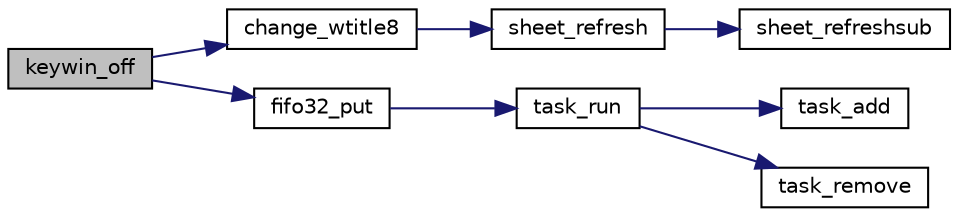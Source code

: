 digraph "keywin_off"
{
 // LATEX_PDF_SIZE
  edge [fontname="Helvetica",fontsize="10",labelfontname="Helvetica",labelfontsize="10"];
  node [fontname="Helvetica",fontsize="10",shape=record];
  rankdir="LR";
  Node1 [label="keywin_off",height=0.2,width=0.4,color="black", fillcolor="grey75", style="filled", fontcolor="black",tooltip=" "];
  Node1 -> Node2 [color="midnightblue",fontsize="10",style="solid"];
  Node2 [label="change_wtitle8",height=0.2,width=0.4,color="black", fillcolor="white", style="filled",URL="$bootpack_8h.html#a6e510ccd9bc95ae7e7e0adbd39e4b512",tooltip=" "];
  Node2 -> Node3 [color="midnightblue",fontsize="10",style="solid"];
  Node3 [label="sheet_refresh",height=0.2,width=0.4,color="black", fillcolor="white", style="filled",URL="$bootpack_8h.html#a8befd8f5c365aec65bfa164d00e140ca",tooltip="変化したウインドウから上のウインドウを再描画します"];
  Node3 -> Node4 [color="midnightblue",fontsize="10",style="solid"];
  Node4 [label="sheet_refreshsub",height=0.2,width=0.4,color="black", fillcolor="white", style="filled",URL="$sheet_8c.html#a0016600e2d7feeb0a12089156b9307a4",tooltip=" "];
  Node1 -> Node5 [color="midnightblue",fontsize="10",style="solid"];
  Node5 [label="fifo32_put",height=0.2,width=0.4,color="black", fillcolor="white", style="filled",URL="$bootpack_8h.html#a5c1bea596c94c2a89840d555c98abb84",tooltip=" "];
  Node5 -> Node6 [color="midnightblue",fontsize="10",style="solid"];
  Node6 [label="task_run",height=0.2,width=0.4,color="black", fillcolor="white", style="filled",URL="$bootpack_8h.html#a579117953072527527cd89b4ebc929ef",tooltip=" "];
  Node6 -> Node7 [color="midnightblue",fontsize="10",style="solid"];
  Node7 [label="task_add",height=0.2,width=0.4,color="black", fillcolor="white", style="filled",URL="$mtask_8c.html#a402b7583d2459d4a08561dcc5d493f4a",tooltip=" "];
  Node6 -> Node8 [color="midnightblue",fontsize="10",style="solid"];
  Node8 [label="task_remove",height=0.2,width=0.4,color="black", fillcolor="white", style="filled",URL="$mtask_8c.html#a11f14489f9989d977a88064d02e682ae",tooltip=" "];
}
